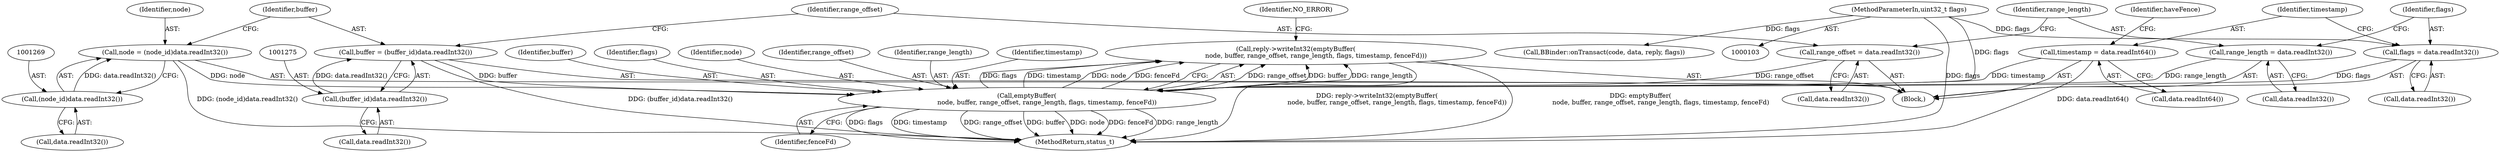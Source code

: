 digraph "0_Android_db829699d3293f254a7387894303451a91278986@API" {
"1001299" [label="(Call,reply->writeInt32(emptyBuffer(\n                    node, buffer, range_offset, range_length, flags, timestamp, fenceFd)))"];
"1001300" [label="(Call,emptyBuffer(\n                    node, buffer, range_offset, range_length, flags, timestamp, fenceFd))"];
"1001266" [label="(Call,node = (node_id)data.readInt32())"];
"1001268" [label="(Call,(node_id)data.readInt32())"];
"1001272" [label="(Call,buffer = (buffer_id)data.readInt32())"];
"1001274" [label="(Call,(buffer_id)data.readInt32())"];
"1001278" [label="(Call,range_offset = data.readInt32())"];
"1001282" [label="(Call,range_length = data.readInt32())"];
"1001286" [label="(Call,flags = data.readInt32())"];
"1000107" [label="(MethodParameterIn,uint32_t flags)"];
"1001290" [label="(Call,timestamp = data.readInt64())"];
"1001288" [label="(Call,data.readInt32())"];
"1001266" [label="(Call,node = (node_id)data.readInt32())"];
"1001302" [label="(Identifier,buffer)"];
"1001287" [label="(Identifier,flags)"];
"1001348" [label="(Call,BBinder::onTransact(code, data, reply, flags))"];
"1001267" [label="(Identifier,node)"];
"1001284" [label="(Call,data.readInt32())"];
"1001305" [label="(Identifier,flags)"];
"1001278" [label="(Call,range_offset = data.readInt32())"];
"1001276" [label="(Call,data.readInt32())"];
"1001291" [label="(Identifier,timestamp)"];
"1001282" [label="(Call,range_length = data.readInt32())"];
"1001280" [label="(Call,data.readInt32())"];
"1001307" [label="(Identifier,fenceFd)"];
"1001286" [label="(Call,flags = data.readInt32())"];
"1001295" [label="(Identifier,haveFence)"];
"1001290" [label="(Call,timestamp = data.readInt64())"];
"1001353" [label="(MethodReturn,status_t)"];
"1000107" [label="(MethodParameterIn,uint32_t flags)"];
"1001283" [label="(Identifier,range_length)"];
"1001268" [label="(Call,(node_id)data.readInt32())"];
"1001272" [label="(Call,buffer = (buffer_id)data.readInt32())"];
"1001260" [label="(Block,)"];
"1001301" [label="(Identifier,node)"];
"1001303" [label="(Identifier,range_offset)"];
"1001274" [label="(Call,(buffer_id)data.readInt32())"];
"1001279" [label="(Identifier,range_offset)"];
"1001270" [label="(Call,data.readInt32())"];
"1001273" [label="(Identifier,buffer)"];
"1001299" [label="(Call,reply->writeInt32(emptyBuffer(\n                    node, buffer, range_offset, range_length, flags, timestamp, fenceFd)))"];
"1001292" [label="(Call,data.readInt64())"];
"1001304" [label="(Identifier,range_length)"];
"1001306" [label="(Identifier,timestamp)"];
"1001309" [label="(Identifier,NO_ERROR)"];
"1001300" [label="(Call,emptyBuffer(\n                    node, buffer, range_offset, range_length, flags, timestamp, fenceFd))"];
"1001299" -> "1001260"  [label="AST: "];
"1001299" -> "1001300"  [label="CFG: "];
"1001300" -> "1001299"  [label="AST: "];
"1001309" -> "1001299"  [label="CFG: "];
"1001299" -> "1001353"  [label="DDG: reply->writeInt32(emptyBuffer(\n                    node, buffer, range_offset, range_length, flags, timestamp, fenceFd))"];
"1001299" -> "1001353"  [label="DDG: emptyBuffer(\n                    node, buffer, range_offset, range_length, flags, timestamp, fenceFd)"];
"1001300" -> "1001299"  [label="DDG: range_offset"];
"1001300" -> "1001299"  [label="DDG: buffer"];
"1001300" -> "1001299"  [label="DDG: range_length"];
"1001300" -> "1001299"  [label="DDG: flags"];
"1001300" -> "1001299"  [label="DDG: timestamp"];
"1001300" -> "1001299"  [label="DDG: node"];
"1001300" -> "1001299"  [label="DDG: fenceFd"];
"1001300" -> "1001307"  [label="CFG: "];
"1001301" -> "1001300"  [label="AST: "];
"1001302" -> "1001300"  [label="AST: "];
"1001303" -> "1001300"  [label="AST: "];
"1001304" -> "1001300"  [label="AST: "];
"1001305" -> "1001300"  [label="AST: "];
"1001306" -> "1001300"  [label="AST: "];
"1001307" -> "1001300"  [label="AST: "];
"1001300" -> "1001353"  [label="DDG: buffer"];
"1001300" -> "1001353"  [label="DDG: node"];
"1001300" -> "1001353"  [label="DDG: fenceFd"];
"1001300" -> "1001353"  [label="DDG: range_length"];
"1001300" -> "1001353"  [label="DDG: flags"];
"1001300" -> "1001353"  [label="DDG: timestamp"];
"1001300" -> "1001353"  [label="DDG: range_offset"];
"1001266" -> "1001300"  [label="DDG: node"];
"1001272" -> "1001300"  [label="DDG: buffer"];
"1001278" -> "1001300"  [label="DDG: range_offset"];
"1001282" -> "1001300"  [label="DDG: range_length"];
"1001286" -> "1001300"  [label="DDG: flags"];
"1000107" -> "1001300"  [label="DDG: flags"];
"1001290" -> "1001300"  [label="DDG: timestamp"];
"1001266" -> "1001260"  [label="AST: "];
"1001266" -> "1001268"  [label="CFG: "];
"1001267" -> "1001266"  [label="AST: "];
"1001268" -> "1001266"  [label="AST: "];
"1001273" -> "1001266"  [label="CFG: "];
"1001266" -> "1001353"  [label="DDG: (node_id)data.readInt32()"];
"1001268" -> "1001266"  [label="DDG: data.readInt32()"];
"1001268" -> "1001270"  [label="CFG: "];
"1001269" -> "1001268"  [label="AST: "];
"1001270" -> "1001268"  [label="AST: "];
"1001272" -> "1001260"  [label="AST: "];
"1001272" -> "1001274"  [label="CFG: "];
"1001273" -> "1001272"  [label="AST: "];
"1001274" -> "1001272"  [label="AST: "];
"1001279" -> "1001272"  [label="CFG: "];
"1001272" -> "1001353"  [label="DDG: (buffer_id)data.readInt32()"];
"1001274" -> "1001272"  [label="DDG: data.readInt32()"];
"1001274" -> "1001276"  [label="CFG: "];
"1001275" -> "1001274"  [label="AST: "];
"1001276" -> "1001274"  [label="AST: "];
"1001278" -> "1001260"  [label="AST: "];
"1001278" -> "1001280"  [label="CFG: "];
"1001279" -> "1001278"  [label="AST: "];
"1001280" -> "1001278"  [label="AST: "];
"1001283" -> "1001278"  [label="CFG: "];
"1001282" -> "1001260"  [label="AST: "];
"1001282" -> "1001284"  [label="CFG: "];
"1001283" -> "1001282"  [label="AST: "];
"1001284" -> "1001282"  [label="AST: "];
"1001287" -> "1001282"  [label="CFG: "];
"1001286" -> "1001260"  [label="AST: "];
"1001286" -> "1001288"  [label="CFG: "];
"1001287" -> "1001286"  [label="AST: "];
"1001288" -> "1001286"  [label="AST: "];
"1001291" -> "1001286"  [label="CFG: "];
"1000107" -> "1001286"  [label="DDG: flags"];
"1000107" -> "1000103"  [label="AST: "];
"1000107" -> "1001353"  [label="DDG: flags"];
"1000107" -> "1001348"  [label="DDG: flags"];
"1001290" -> "1001260"  [label="AST: "];
"1001290" -> "1001292"  [label="CFG: "];
"1001291" -> "1001290"  [label="AST: "];
"1001292" -> "1001290"  [label="AST: "];
"1001295" -> "1001290"  [label="CFG: "];
"1001290" -> "1001353"  [label="DDG: data.readInt64()"];
}
